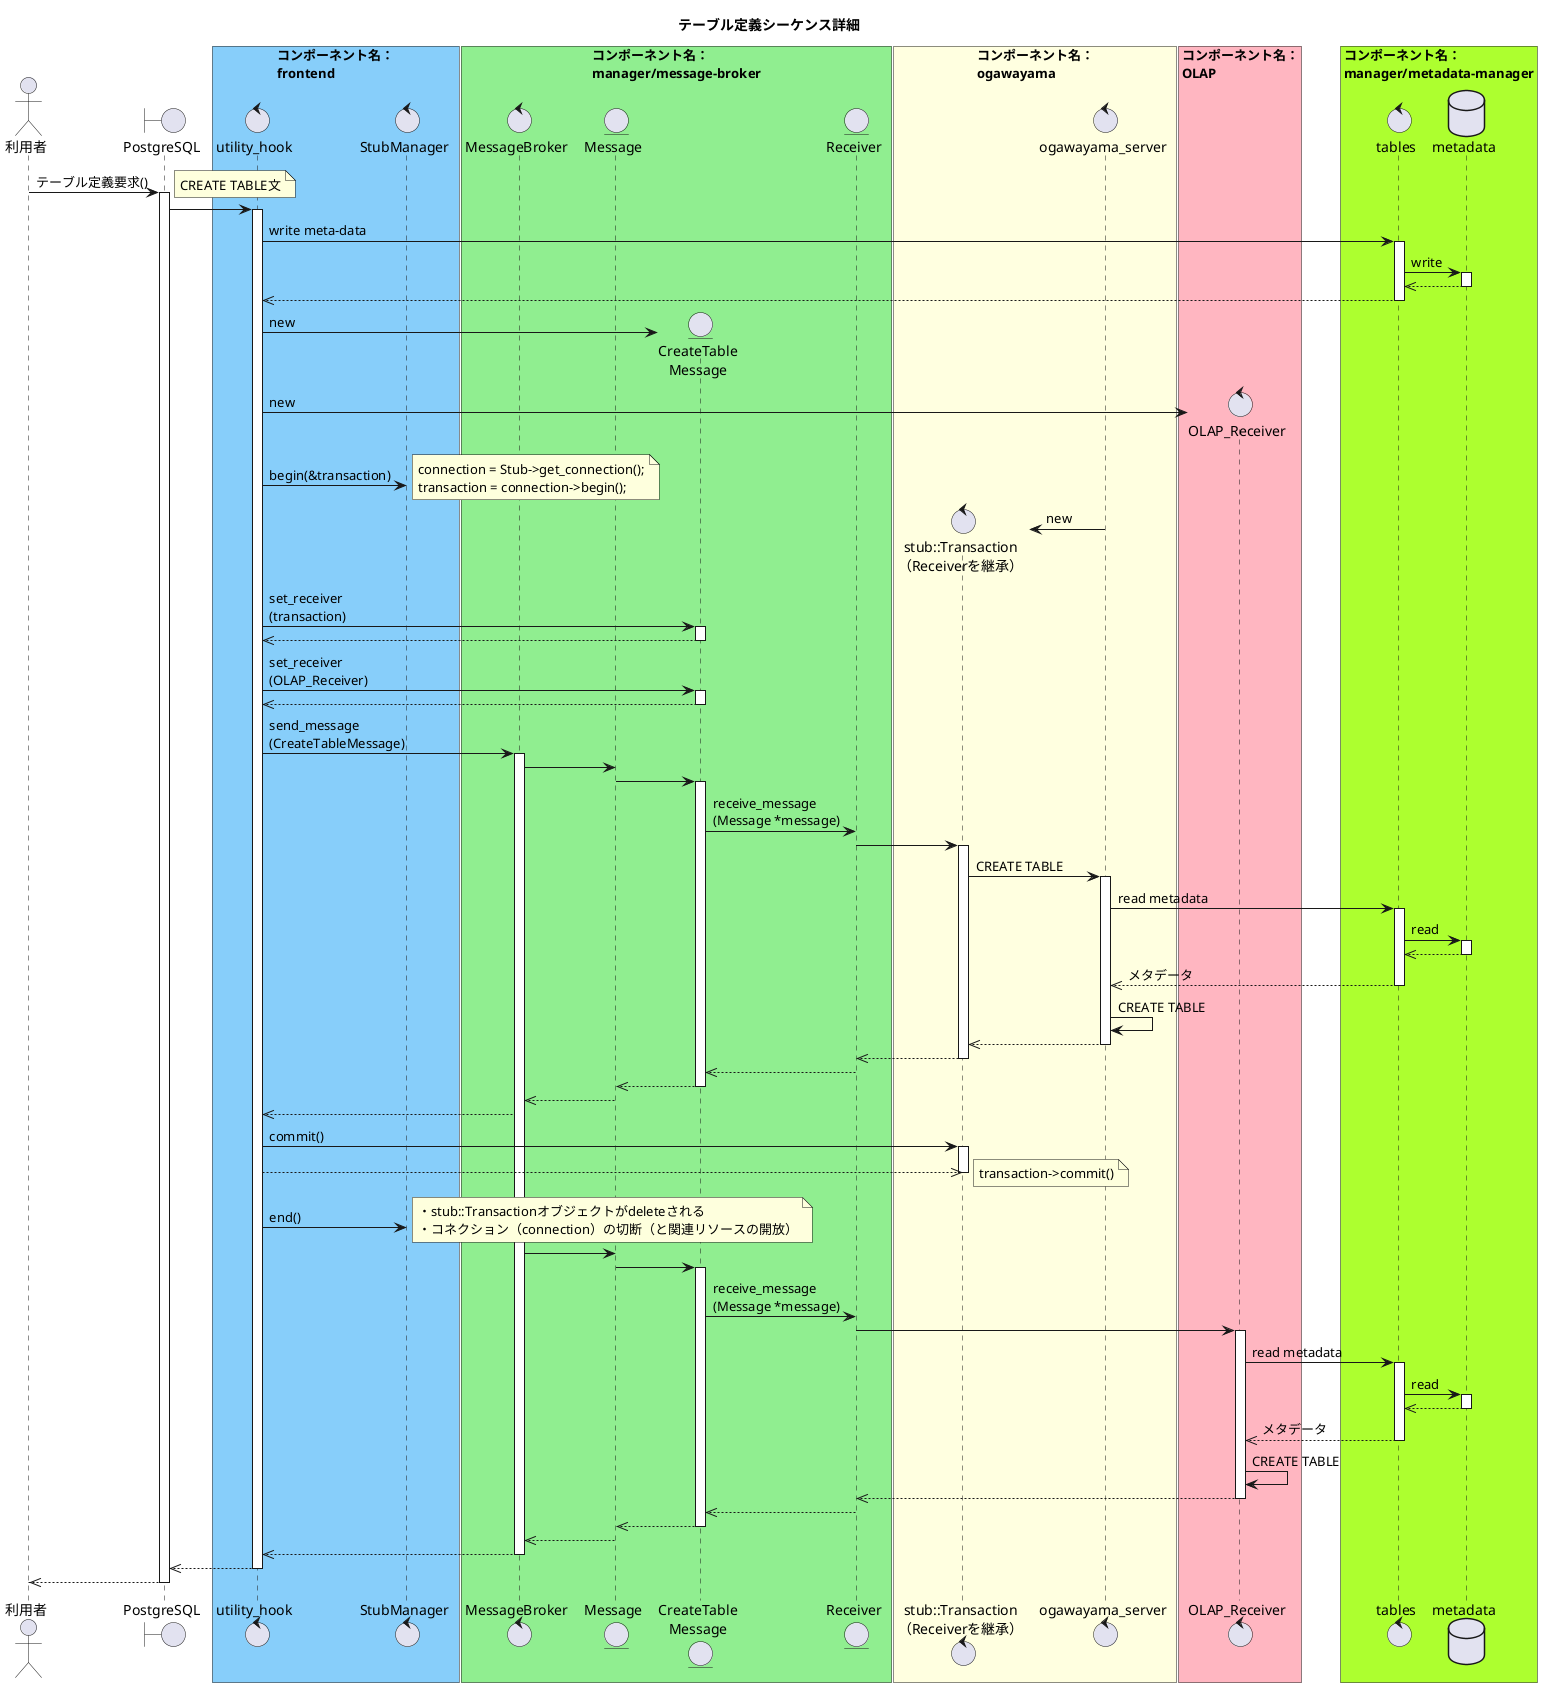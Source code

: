 
' =========================================================
' OLAP/OLTP テーブル定義シーケンス詳細
' =========================================================
@startuml テーブル定義シーケンス詳細

title テーブル定義シーケンス詳細

actor 利用者
boundary PostgreSQL

box "コンポーネント名：\nfrontend" #LightSkyBlue
control utility_hook
control StubManager
end box

box "コンポーネント名：\nmanager/message-broker" #LightGreen
control MessageBroker
entity Message
entity "CreateTable\nMessage" as concrete_message
entity Receiver
end box

box "コンポーネント名：\nogawayama" #LightYellow
control "stub::Transaction\n（Receiverを継承）" as tran
control "ogawayama_server" as ogawayama
end box

box "コンポーネント名：\nOLAP" #LightPink
control "OLAP_Receiver" as olap_receiver
end box

box "コンポーネント名：\nmanager/metadata-manager" #GreenYellow
control tables
database metadata
end box

利用者 -> PostgreSQL : テーブル定義要求()
activate PostgreSQL
note right
CREATE TABLE文
end note

PostgreSQL -> utility_hook
activate utility_hook
  ' write meta-data
  utility_hook -> tables : write meta-data
  activate tables
    tables -> metadata : write
    activate metadata
    tables <<-- metadata
    deactivate metadata
    utility_hook <<-- tables
  deactivate tables

  ' create objects
  create concrete_message
  utility_hook -> concrete_message : new
  create olap_receiver
  utility_hook -> olap_receiver : new

  ' set receiver
  utility_hook -> StubManager : begin(&transaction)
  note right
  connection = Stub->get_connection();
  transaction = connection->begin();
  end note
  create tran
  ogawayama -> tran : new
  utility_hook -> concrete_message : set_receiver\n(transaction)
  activate concrete_message
    utility_hook <<-- concrete_message
  deactivate concrete_message
  utility_hook -> concrete_message : set_receiver\n(OLAP_Receiver)
  activate concrete_message
    utility_hook <<-- concrete_message
  deactivate concrete_message

  ' send message to MessageBroker
  utility_hook -> MessageBroker : send_message\n(CreateTableMessage)
  activate MessageBroker

  ' execute command
  MessageBroker -> Message
  Message -> concrete_message
  activate concrete_message
    concrete_message -> Receiver : receive_message\n(Message *message)
    Receiver -> tran
    activate tran
      tran -> ogawayama : CREATE TABLE
      activate ogawayama
      ogawayama -> tables : read metadata
      activate tables
        tables -> metadata : read
        activate metadata
        tables <<-- metadata
        deactivate metadata
        ogawayama <<-- tables : メタデータ
      deactivate tables
      ogawayama -> ogawayama : CREATE TABLE
      tran <<-- ogawayama
      deactivate ogawayama
    Receiver <<-- tran
    deactivate tran
    concrete_message <<-- Receiver
  Message <<-- concrete_message
  deactivate concrete_message
  MessageBroker <<-- Message
  utility_hook <<-- MessageBroker
  utility_hook -> tran : commit()
  activate tran
  tran <<-- utility_hook
  deactivate tran
  note right
  transaction->commit()
  end note
  utility_hook -> StubManager : end()
  note right
  ・stub::Transactionオブジェクトがdeleteされる
  ・コネクション（connection）の切断（と関連リソースの開放）
  end note
  MessageBroker -> Message
  Message -> concrete_message
  activate concrete_message
    concrete_message -> Receiver : receive_message\n(Message *message)
    Receiver -> olap_receiver
    activate olap_receiver
      olap_receiver -> tables : read metadata
      activate tables
        tables -> metadata : read
        activate metadata
        tables <<-- metadata
        deactivate metadata
        olap_receiver <<-- tables : メタデータ
      deactivate tables
      olap_receiver -> olap_receiver : CREATE TABLE
      Receiver <<-- olap_receiver
      deactivate olap_receiver
      concrete_message <<-- Receiver
  Message <<-- concrete_message
  deactivate concrete_message
  MessageBroker <<-- Message
  utility_hook <<-- MessageBroker
  deactivate MessageBroker
PostgreSQL <<-- utility_hook
deactivate utility_hook
利用者 <<-- PostgreSQL
deactivate PostgreSQL

@enduml
